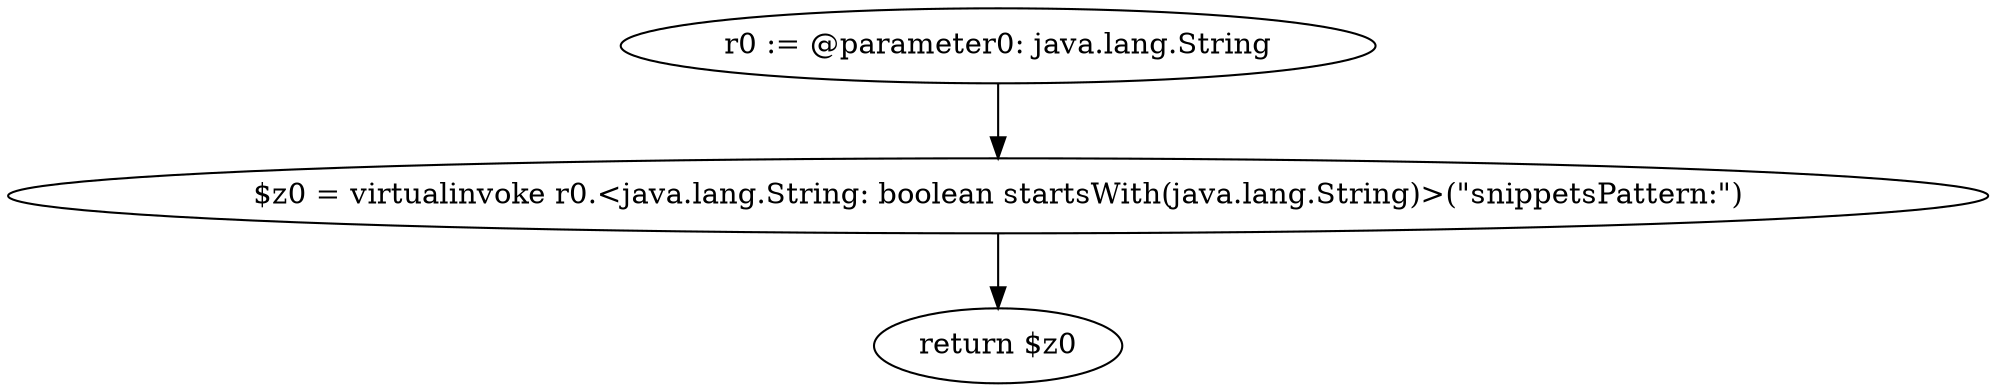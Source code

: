 digraph "unitGraph" {
    "r0 := @parameter0: java.lang.String"
    "$z0 = virtualinvoke r0.<java.lang.String: boolean startsWith(java.lang.String)>(\"snippetsPattern:\")"
    "return $z0"
    "r0 := @parameter0: java.lang.String"->"$z0 = virtualinvoke r0.<java.lang.String: boolean startsWith(java.lang.String)>(\"snippetsPattern:\")";
    "$z0 = virtualinvoke r0.<java.lang.String: boolean startsWith(java.lang.String)>(\"snippetsPattern:\")"->"return $z0";
}
